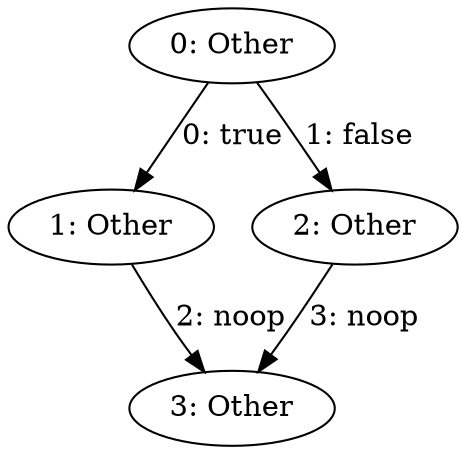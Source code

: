 digraph {
    0 [ label = "0: Other" ]
    1 [ label = "1: Other" ]
    2 [ label = "2: Other" ]
    3 [ label = "3: Other" ]
    0 -> 1 [ label = "0: true" ]
    0 -> 2 [ label = "1: false" ]
    1 -> 3 [ label = "2: noop" ]
    2 -> 3 [ label = "3: noop" ]
}
